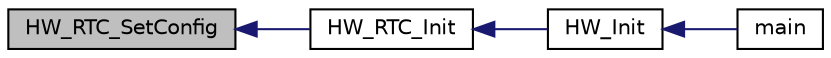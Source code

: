 digraph "HW_RTC_SetConfig"
{
  edge [fontname="Helvetica",fontsize="10",labelfontname="Helvetica",labelfontsize="10"];
  node [fontname="Helvetica",fontsize="10",shape=record];
  rankdir="LR";
  Node450 [label="HW_RTC_SetConfig",height=0.2,width=0.4,color="black", fillcolor="grey75", style="filled", fontcolor="black"];
  Node450 -> Node451 [dir="back",color="midnightblue",fontsize="10",style="solid",fontname="Helvetica"];
  Node451 [label="HW_RTC_Init",height=0.2,width=0.4,color="black", fillcolor="white", style="filled",URL="$group___lory_s_d_k___r_t_c___functions.html#ga3021a4a33084812668411847ec35d71d",tooltip="Initializes the RTC timer "];
  Node451 -> Node452 [dir="back",color="midnightblue",fontsize="10",style="solid",fontname="Helvetica"];
  Node452 [label="HW_Init",height=0.2,width=0.4,color="black", fillcolor="white", style="filled",URL="$hw_8c.html#a40660973b9d57d78bc7e6e56a7a1bf42",tooltip="This function initializes the hardware "];
  Node452 -> Node453 [dir="back",color="midnightblue",fontsize="10",style="solid",fontname="Helvetica"];
  Node453 [label="main",height=0.2,width=0.4,color="black", fillcolor="white", style="filled",URL="$main_8c.html#a840291bc02cba5474a4cb46a9b9566fe",tooltip="Main program "];
}

